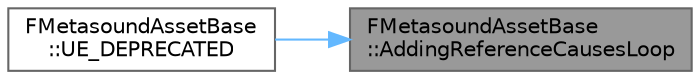 digraph "FMetasoundAssetBase::AddingReferenceCausesLoop"
{
 // INTERACTIVE_SVG=YES
 // LATEX_PDF_SIZE
  bgcolor="transparent";
  edge [fontname=Helvetica,fontsize=10,labelfontname=Helvetica,labelfontsize=10];
  node [fontname=Helvetica,fontsize=10,shape=box,height=0.2,width=0.4];
  rankdir="RL";
  Node1 [id="Node000001",label="FMetasoundAssetBase\l::AddingReferenceCausesLoop",height=0.2,width=0.4,color="gray40", fillcolor="grey60", style="filled", fontcolor="black",tooltip=" "];
  Node1 -> Node2 [id="edge1_Node000001_Node000002",dir="back",color="steelblue1",style="solid",tooltip=" "];
  Node2 [id="Node000002",label="FMetasoundAssetBase\l::UE_DEPRECATED",height=0.2,width=0.4,color="grey40", fillcolor="white", style="filled",URL="$d9/d1b/classFMetasoundAssetBase.html#a9eb85d46ab2e0e2792ce1a3442d6b944",tooltip=" "];
}
